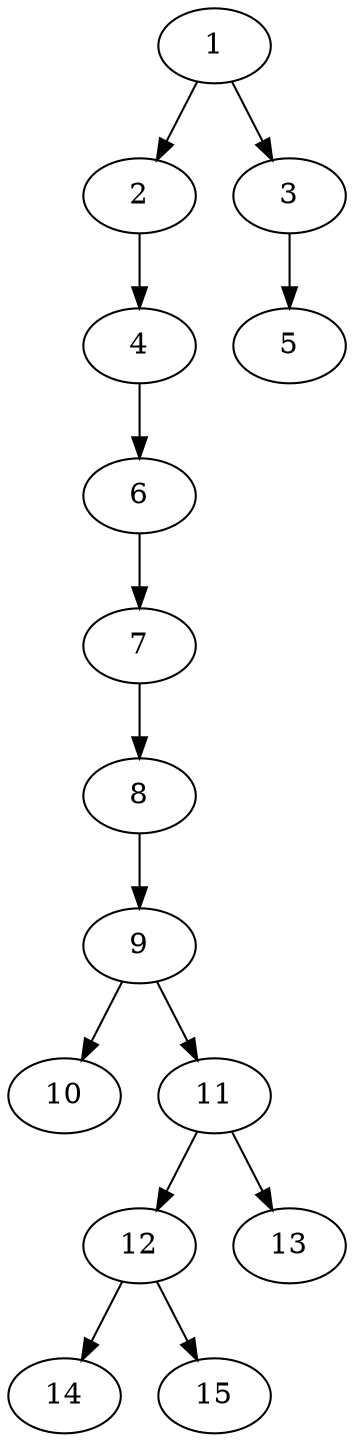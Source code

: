 // DAG automatically generated by daggen at Tue Aug  6 16:26:16 2019
// ./daggen --dot -n 15 --ccr 0.5 --fat 0.4 --regular 0.5 --density 0.5 --mindata 5242880 --maxdata 52428800 
digraph G {
  1 [size="79005696", alpha="0.01", expect_size="39502848"] 
  1 -> 2 [size ="39502848"]
  1 -> 3 [size ="39502848"]
  2 [size="28332032", alpha="0.01", expect_size="14166016"] 
  2 -> 4 [size ="14166016"]
  3 [size="54509568", alpha="0.10", expect_size="27254784"] 
  3 -> 5 [size ="27254784"]
  4 [size="75649024", alpha="0.18", expect_size="37824512"] 
  4 -> 6 [size ="37824512"]
  5 [size="41396224", alpha="0.03", expect_size="20698112"] 
  6 [size="43048960", alpha="0.01", expect_size="21524480"] 
  6 -> 7 [size ="21524480"]
  7 [size="22489088", alpha="0.08", expect_size="11244544"] 
  7 -> 8 [size ="11244544"]
  8 [size="43888640", alpha="0.06", expect_size="21944320"] 
  8 -> 9 [size ="21944320"]
  9 [size="77434880", alpha="0.13", expect_size="38717440"] 
  9 -> 10 [size ="38717440"]
  9 -> 11 [size ="38717440"]
  10 [size="30201856", alpha="0.09", expect_size="15100928"] 
  11 [size="19824640", alpha="0.06", expect_size="9912320"] 
  11 -> 12 [size ="9912320"]
  11 -> 13 [size ="9912320"]
  12 [size="26376192", alpha="0.09", expect_size="13188096"] 
  12 -> 14 [size ="13188096"]
  12 -> 15 [size ="13188096"]
  13 [size="31033344", alpha="0.08", expect_size="15516672"] 
  14 [size="76167168", alpha="0.09", expect_size="38083584"] 
  15 [size="68642816", alpha="0.03", expect_size="34321408"] 
}
